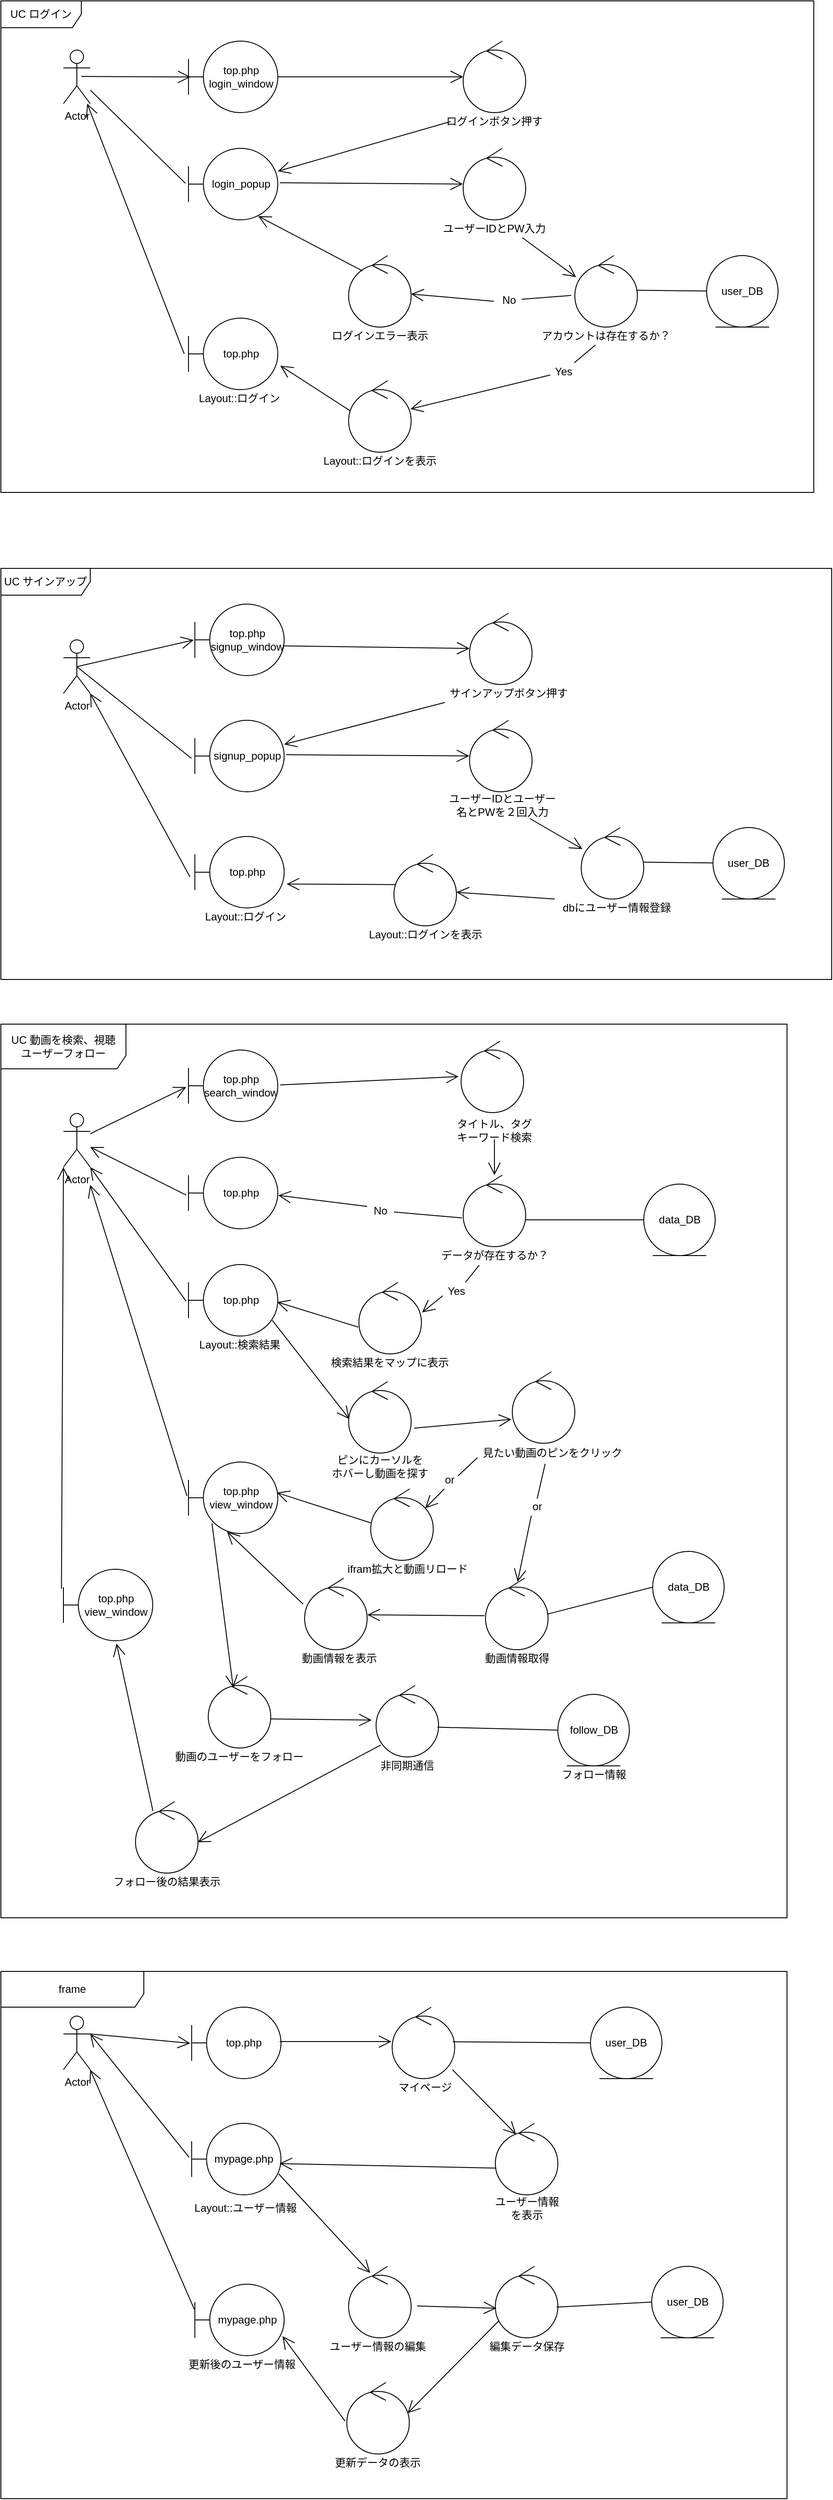 <mxfile>
    <diagram id="iVfyl4kTxuAP8Ed5WjJP" name="ページ1">
        <mxGraphModel dx="1221" dy="891" grid="1" gridSize="10" guides="1" tooltips="1" connect="1" arrows="1" fold="1" page="1" pageScale="1" pageWidth="827" pageHeight="1169" math="0" shadow="0">
            <root>
                <mxCell id="0"/>
                <mxCell id="1" parent="0"/>
                <mxCell id="116" value="UC 動画を検索、視聴&lt;br&gt;ユーザーフォロー" style="shape=umlFrame;whiteSpace=wrap;html=1;width=140;height=50;" vertex="1" parent="1">
                    <mxGeometry y="1180" width="880" height="1000" as="geometry"/>
                </mxCell>
                <mxCell id="79" value="UC サインアップ" style="shape=umlFrame;whiteSpace=wrap;html=1;width=100;height=30;" parent="1" vertex="1">
                    <mxGeometry y="670" width="930" height="460" as="geometry"/>
                </mxCell>
                <mxCell id="43" value="UC ログイン" style="shape=umlFrame;whiteSpace=wrap;html=1;width=90;height=30;" parent="1" vertex="1">
                    <mxGeometry y="35" width="910" height="550" as="geometry"/>
                </mxCell>
                <mxCell id="2" value="top.php&lt;br&gt;login_window" style="shape=umlBoundary;whiteSpace=wrap;html=1;" parent="1" vertex="1">
                    <mxGeometry x="210" y="80" width="100" height="80" as="geometry"/>
                </mxCell>
                <mxCell id="3" value="Actor" style="shape=umlActor;verticalLabelPosition=bottom;verticalAlign=top;html=1;" parent="1" vertex="1">
                    <mxGeometry x="70" y="90" width="30" height="60" as="geometry"/>
                </mxCell>
                <mxCell id="4" value="" style="endArrow=open;endFill=1;endSize=12;html=1;entryX=0.023;entryY=0.502;entryDx=0;entryDy=0;entryPerimeter=0;" parent="1" target="2" edge="1">
                    <mxGeometry width="160" relative="1" as="geometry">
                        <mxPoint x="90" y="119.5" as="sourcePoint"/>
                        <mxPoint x="200" y="120" as="targetPoint"/>
                    </mxGeometry>
                </mxCell>
                <mxCell id="10" value="" style="endArrow=open;endFill=1;endSize=12;html=1;" parent="1" source="2" target="16" edge="1">
                    <mxGeometry width="160" relative="1" as="geometry">
                        <mxPoint x="218.85" y="270" as="sourcePoint"/>
                        <mxPoint x="350" y="90" as="targetPoint"/>
                    </mxGeometry>
                </mxCell>
                <mxCell id="12" value="" style="ellipse;shape=umlControl;whiteSpace=wrap;html=1;" parent="1" vertex="1">
                    <mxGeometry x="642.5" y="320" width="70" height="80" as="geometry"/>
                </mxCell>
                <mxCell id="13" value="アカウントは存在するか？" style="text;html=1;strokeColor=none;fillColor=none;align=center;verticalAlign=middle;whiteSpace=wrap;rounded=0;" parent="1" vertex="1">
                    <mxGeometry x="603.25" y="400" width="148.5" height="20" as="geometry"/>
                </mxCell>
                <mxCell id="15" value="user_DB" style="ellipse;shape=umlEntity;whiteSpace=wrap;html=1;" parent="1" vertex="1">
                    <mxGeometry x="790" y="320" width="80" height="80" as="geometry"/>
                </mxCell>
                <mxCell id="16" value="" style="ellipse;shape=umlControl;whiteSpace=wrap;html=1;" parent="1" vertex="1">
                    <mxGeometry x="517.5" y="80" width="70" height="80" as="geometry"/>
                </mxCell>
                <mxCell id="21" value="" style="edgeStyle=none;html=1;" parent="1" source="17" target="16" edge="1">
                    <mxGeometry relative="1" as="geometry"/>
                </mxCell>
                <mxCell id="17" value="ログインボタン押す" style="text;html=1;strokeColor=none;fillColor=none;align=center;verticalAlign=middle;whiteSpace=wrap;rounded=0;" parent="1" vertex="1">
                    <mxGeometry x="490" y="160" width="125" height="20" as="geometry"/>
                </mxCell>
                <mxCell id="18" value="" style="endArrow=open;endFill=1;endSize=12;html=1;exitX=0.108;exitY=0.5;exitDx=0;exitDy=0;exitPerimeter=0;" parent="1" source="17" target="19" edge="1">
                    <mxGeometry width="160" relative="1" as="geometry">
                        <mxPoint x="282.5" y="230" as="sourcePoint"/>
                        <mxPoint x="310" y="220" as="targetPoint"/>
                    </mxGeometry>
                </mxCell>
                <mxCell id="19" value="login_popup" style="shape=umlBoundary;whiteSpace=wrap;html=1;" parent="1" vertex="1">
                    <mxGeometry x="210" y="200" width="100" height="80" as="geometry"/>
                </mxCell>
                <mxCell id="20" value="" style="endArrow=open;endFill=1;endSize=12;html=1;exitX=1.023;exitY=0.482;exitDx=0;exitDy=0;exitPerimeter=0;entryX=-0.005;entryY=0.499;entryDx=0;entryDy=0;entryPerimeter=0;" parent="1" source="19" target="22" edge="1">
                    <mxGeometry width="160" relative="1" as="geometry">
                        <mxPoint x="430" y="235" as="sourcePoint"/>
                        <mxPoint x="400" y="239" as="targetPoint"/>
                    </mxGeometry>
                </mxCell>
                <mxCell id="22" value="" style="ellipse;shape=umlControl;whiteSpace=wrap;html=1;" parent="1" vertex="1">
                    <mxGeometry x="517.5" y="200" width="70" height="80" as="geometry"/>
                </mxCell>
                <mxCell id="23" value="ユーザーIDとPW入力" style="text;html=1;strokeColor=none;fillColor=none;align=center;verticalAlign=middle;whiteSpace=wrap;rounded=0;" parent="1" vertex="1">
                    <mxGeometry x="490" y="280" width="125" height="20" as="geometry"/>
                </mxCell>
                <mxCell id="24" value="" style="endArrow=open;endFill=1;endSize=12;html=1;exitX=0.75;exitY=1;exitDx=0;exitDy=0;entryX=0.019;entryY=0.301;entryDx=0;entryDy=0;entryPerimeter=0;" parent="1" source="23" target="12" edge="1">
                    <mxGeometry width="160" relative="1" as="geometry">
                        <mxPoint x="541.15" y="320.0" as="sourcePoint"/>
                        <mxPoint x="642.5" y="321.36" as="targetPoint"/>
                    </mxGeometry>
                </mxCell>
                <mxCell id="26" value="" style="endArrow=none;html=1;exitX=0.99;exitY=0.485;exitDx=0;exitDy=0;exitPerimeter=0;" parent="1" source="12" target="15" edge="1">
                    <mxGeometry width="50" height="50" relative="1" as="geometry">
                        <mxPoint x="503.5" y="320" as="sourcePoint"/>
                        <mxPoint x="553.5" y="270" as="targetPoint"/>
                    </mxGeometry>
                </mxCell>
                <mxCell id="27" value="" style="endArrow=open;endFill=1;endSize=12;html=1;startArrow=none;" parent="1" source="33" target="36" edge="1">
                    <mxGeometry width="160" relative="1" as="geometry">
                        <mxPoint x="414" y="400" as="sourcePoint"/>
                        <mxPoint x="390" y="490" as="targetPoint"/>
                    </mxGeometry>
                </mxCell>
                <mxCell id="28" value="" style="ellipse;shape=umlControl;whiteSpace=wrap;html=1;" parent="1" vertex="1">
                    <mxGeometry x="389.25" y="320" width="70" height="80" as="geometry"/>
                </mxCell>
                <mxCell id="29" value="" style="endArrow=open;endFill=1;endSize=12;html=1;exitX=-0.057;exitY=0.557;exitDx=0;exitDy=0;exitPerimeter=0;startArrow=none;" parent="1" source="30" target="28" edge="1">
                    <mxGeometry width="160" relative="1" as="geometry">
                        <mxPoint x="674.5" y="430" as="sourcePoint"/>
                        <mxPoint x="493.5" y="365" as="targetPoint"/>
                    </mxGeometry>
                </mxCell>
                <mxCell id="31" value="ログインエラー表示" style="text;html=1;strokeColor=none;fillColor=none;align=center;verticalAlign=middle;whiteSpace=wrap;rounded=0;" parent="1" vertex="1">
                    <mxGeometry x="350" y="400" width="148.5" height="20" as="geometry"/>
                </mxCell>
                <mxCell id="32" value="" style="endArrow=open;endFill=1;endSize=12;html=1;entryX=0.781;entryY=0.949;entryDx=0;entryDy=0;entryPerimeter=0;exitX=0.223;exitY=0.215;exitDx=0;exitDy=0;exitPerimeter=0;" parent="1" source="28" target="19" edge="1">
                    <mxGeometry width="160" relative="1" as="geometry">
                        <mxPoint x="571" y="430" as="sourcePoint"/>
                        <mxPoint x="480" y="500" as="targetPoint"/>
                    </mxGeometry>
                </mxCell>
                <mxCell id="33" value="Yes" style="text;html=1;strokeColor=none;fillColor=none;align=center;verticalAlign=middle;whiteSpace=wrap;rounded=0;" parent="1" vertex="1">
                    <mxGeometry x="615" y="440" width="30" height="20" as="geometry"/>
                </mxCell>
                <mxCell id="34" value="" style="endArrow=none;endFill=1;endSize=12;html=1;" parent="1" source="13" target="33" edge="1">
                    <mxGeometry width="160" relative="1" as="geometry">
                        <mxPoint x="664.5" y="420" as="sourcePoint"/>
                        <mxPoint x="573.5" y="490" as="targetPoint"/>
                    </mxGeometry>
                </mxCell>
                <mxCell id="30" value="No" style="text;html=1;strokeColor=none;fillColor=none;align=center;verticalAlign=middle;whiteSpace=wrap;rounded=0;" parent="1" vertex="1">
                    <mxGeometry x="553.5" y="360" width="29.5" height="20" as="geometry"/>
                </mxCell>
                <mxCell id="35" value="" style="endArrow=none;endFill=1;endSize=12;html=1;exitX=-0.057;exitY=0.557;exitDx=0;exitDy=0;exitPerimeter=0;" parent="1" source="12" target="30" edge="1">
                    <mxGeometry width="160" relative="1" as="geometry">
                        <mxPoint x="638.51" y="364.56" as="sourcePoint"/>
                        <mxPoint x="493.5" y="365" as="targetPoint"/>
                    </mxGeometry>
                </mxCell>
                <mxCell id="36" value="" style="ellipse;shape=umlControl;whiteSpace=wrap;html=1;" parent="1" vertex="1">
                    <mxGeometry x="389.25" y="460" width="70" height="80" as="geometry"/>
                </mxCell>
                <mxCell id="37" value="Layout::ログインを表示" style="text;html=1;strokeColor=none;fillColor=none;align=center;verticalAlign=middle;whiteSpace=wrap;rounded=0;" parent="1" vertex="1">
                    <mxGeometry x="350" y="540" width="148.5" height="20" as="geometry"/>
                </mxCell>
                <mxCell id="38" value="top.php" style="shape=umlBoundary;whiteSpace=wrap;html=1;" parent="1" vertex="1">
                    <mxGeometry x="210" y="390" width="100" height="80" as="geometry"/>
                </mxCell>
                <mxCell id="39" value="Layout::ログイン" style="text;html=1;strokeColor=none;fillColor=none;align=center;verticalAlign=middle;whiteSpace=wrap;rounded=0;" parent="1" vertex="1">
                    <mxGeometry x="210" y="470" width="114.25" height="20" as="geometry"/>
                </mxCell>
                <mxCell id="40" value="" style="endArrow=open;endFill=1;endSize=12;html=1;entryX=1.028;entryY=0.665;entryDx=0;entryDy=0;entryPerimeter=0;exitX=0.031;exitY=0.424;exitDx=0;exitDy=0;exitPerimeter=0;" parent="1" source="36" target="38" edge="1">
                    <mxGeometry width="160" relative="1" as="geometry">
                        <mxPoint x="406.76" y="460.0" as="sourcePoint"/>
                        <mxPoint x="290.0" y="398.72" as="targetPoint"/>
                    </mxGeometry>
                </mxCell>
                <mxCell id="41" value="" style="endArrow=none;html=1;exitX=-0.034;exitY=0.49;exitDx=0;exitDy=0;exitPerimeter=0;" parent="1" source="19" target="3" edge="1">
                    <mxGeometry width="50" height="50" relative="1" as="geometry">
                        <mxPoint x="260" y="380" as="sourcePoint"/>
                        <mxPoint x="120" y="170" as="targetPoint"/>
                    </mxGeometry>
                </mxCell>
                <mxCell id="42" value="" style="endArrow=open;endFill=1;endSize=12;html=1;exitX=-0.048;exitY=0.499;exitDx=0;exitDy=0;exitPerimeter=0;" parent="1" source="38" target="3" edge="1">
                    <mxGeometry width="160" relative="1" as="geometry">
                        <mxPoint x="210" y="360" as="sourcePoint"/>
                        <mxPoint x="370" y="360" as="targetPoint"/>
                    </mxGeometry>
                </mxCell>
                <mxCell id="44" value="Actor" style="shape=umlActor;verticalLabelPosition=bottom;verticalAlign=top;html=1;" parent="1" vertex="1">
                    <mxGeometry x="70" y="750" width="30" height="60" as="geometry"/>
                </mxCell>
                <mxCell id="45" value="top.php&lt;br&gt;signup_window" style="shape=umlBoundary;whiteSpace=wrap;html=1;" parent="1" vertex="1">
                    <mxGeometry x="217.13" y="710" width="100" height="80" as="geometry"/>
                </mxCell>
                <mxCell id="46" value="" style="endArrow=open;endFill=1;endSize=12;html=1;entryX=-0.013;entryY=0.501;entryDx=0;entryDy=0;entryPerimeter=0;exitX=0.5;exitY=0.5;exitDx=0;exitDy=0;exitPerimeter=0;" parent="1" source="44" target="45" edge="1">
                    <mxGeometry width="160" relative="1" as="geometry">
                        <mxPoint x="160" y="750" as="sourcePoint"/>
                        <mxPoint x="242.3" y="620.66" as="targetPoint"/>
                    </mxGeometry>
                </mxCell>
                <mxCell id="48" value="" style="endArrow=open;endFill=1;endSize=12;html=1;exitX=0.992;exitY=0.584;exitDx=0;exitDy=0;exitPerimeter=0;" parent="1" source="45" target="52" edge="1">
                    <mxGeometry width="160" relative="1" as="geometry">
                        <mxPoint x="340" y="750" as="sourcePoint"/>
                        <mxPoint x="357.13" y="730" as="targetPoint"/>
                    </mxGeometry>
                </mxCell>
                <mxCell id="49" value="" style="ellipse;shape=umlControl;whiteSpace=wrap;html=1;" parent="1" vertex="1">
                    <mxGeometry x="649.63" y="960" width="70" height="80" as="geometry"/>
                </mxCell>
                <mxCell id="50" value="dbにユーザー情報登録" style="text;html=1;strokeColor=none;fillColor=none;align=center;verticalAlign=middle;whiteSpace=wrap;rounded=0;" parent="1" vertex="1">
                    <mxGeometry x="620" y="1040" width="138.88" height="20" as="geometry"/>
                </mxCell>
                <mxCell id="51" value="user_DB" style="ellipse;shape=umlEntity;whiteSpace=wrap;html=1;" parent="1" vertex="1">
                    <mxGeometry x="797.13" y="960" width="80" height="80" as="geometry"/>
                </mxCell>
                <mxCell id="52" value="" style="ellipse;shape=umlControl;whiteSpace=wrap;html=1;" parent="1" vertex="1">
                    <mxGeometry x="524.63" y="720" width="70" height="80" as="geometry"/>
                </mxCell>
                <mxCell id="53" value="" style="edgeStyle=none;html=1;" parent="1" source="54" target="52" edge="1">
                    <mxGeometry relative="1" as="geometry"/>
                </mxCell>
                <mxCell id="54" value="サインアップボタン押す" style="text;html=1;strokeColor=none;fillColor=none;align=center;verticalAlign=middle;whiteSpace=wrap;rounded=0;" parent="1" vertex="1">
                    <mxGeometry x="497.13" y="800" width="142.87" height="20" as="geometry"/>
                </mxCell>
                <mxCell id="55" value="" style="endArrow=open;endFill=1;endSize=12;html=1;exitX=0;exitY=1;exitDx=0;exitDy=0;" parent="1" source="54" target="56" edge="1">
                    <mxGeometry width="160" relative="1" as="geometry">
                        <mxPoint x="289.63" y="870" as="sourcePoint"/>
                        <mxPoint x="317.13" y="860" as="targetPoint"/>
                    </mxGeometry>
                </mxCell>
                <mxCell id="56" value="signup_popup" style="shape=umlBoundary;whiteSpace=wrap;html=1;" parent="1" vertex="1">
                    <mxGeometry x="217.13" y="840" width="100" height="80" as="geometry"/>
                </mxCell>
                <mxCell id="57" value="" style="endArrow=open;endFill=1;endSize=12;html=1;exitX=1.023;exitY=0.482;exitDx=0;exitDy=0;exitPerimeter=0;entryX=-0.005;entryY=0.499;entryDx=0;entryDy=0;entryPerimeter=0;" parent="1" source="56" target="58" edge="1">
                    <mxGeometry width="160" relative="1" as="geometry">
                        <mxPoint x="437.13" y="875" as="sourcePoint"/>
                        <mxPoint x="407.13" y="879" as="targetPoint"/>
                    </mxGeometry>
                </mxCell>
                <mxCell id="58" value="" style="ellipse;shape=umlControl;whiteSpace=wrap;html=1;" parent="1" vertex="1">
                    <mxGeometry x="524.63" y="840" width="70" height="80" as="geometry"/>
                </mxCell>
                <mxCell id="59" value="ユーザーIDとユーザー名とPWを２回入力" style="text;html=1;strokeColor=none;fillColor=none;align=center;verticalAlign=middle;whiteSpace=wrap;rounded=0;" parent="1" vertex="1">
                    <mxGeometry x="498.5" y="920" width="125" height="30" as="geometry"/>
                </mxCell>
                <mxCell id="60" value="" style="endArrow=open;endFill=1;endSize=12;html=1;entryX=0.019;entryY=0.301;entryDx=0;entryDy=0;entryPerimeter=0;exitX=0.75;exitY=1;exitDx=0;exitDy=0;" parent="1" source="59" target="49" edge="1">
                    <mxGeometry width="160" relative="1" as="geometry">
                        <mxPoint x="600" y="970" as="sourcePoint"/>
                        <mxPoint x="649.63" y="961.36" as="targetPoint"/>
                    </mxGeometry>
                </mxCell>
                <mxCell id="61" value="" style="endArrow=none;html=1;exitX=0.99;exitY=0.485;exitDx=0;exitDy=0;exitPerimeter=0;" parent="1" source="49" target="51" edge="1">
                    <mxGeometry width="50" height="50" relative="1" as="geometry">
                        <mxPoint x="510.63" y="960" as="sourcePoint"/>
                        <mxPoint x="560.63" y="910" as="targetPoint"/>
                    </mxGeometry>
                </mxCell>
                <mxCell id="62" value="" style="endArrow=open;endFill=1;endSize=12;html=1;startArrow=none;exitX=0;exitY=0;exitDx=0;exitDy=0;" parent="1" source="50" target="71" edge="1">
                    <mxGeometry width="160" relative="1" as="geometry">
                        <mxPoint x="622.13" y="1093.652" as="sourcePoint"/>
                        <mxPoint x="397.13" y="1130" as="targetPoint"/>
                    </mxGeometry>
                </mxCell>
                <mxCell id="71" value="" style="ellipse;shape=umlControl;whiteSpace=wrap;html=1;" parent="1" vertex="1">
                    <mxGeometry x="440.0" y="990" width="70" height="80" as="geometry"/>
                </mxCell>
                <mxCell id="72" value="Layout::ログインを表示" style="text;html=1;strokeColor=none;fillColor=none;align=center;verticalAlign=middle;whiteSpace=wrap;rounded=0;" parent="1" vertex="1">
                    <mxGeometry x="400.75" y="1070" width="148.5" height="20" as="geometry"/>
                </mxCell>
                <mxCell id="73" value="top.php" style="shape=umlBoundary;whiteSpace=wrap;html=1;" parent="1" vertex="1">
                    <mxGeometry x="217.13" y="970" width="100" height="80" as="geometry"/>
                </mxCell>
                <mxCell id="74" value="Layout::ログイン" style="text;html=1;strokeColor=none;fillColor=none;align=center;verticalAlign=middle;whiteSpace=wrap;rounded=0;" parent="1" vertex="1">
                    <mxGeometry x="217.13" y="1050" width="114.25" height="20" as="geometry"/>
                </mxCell>
                <mxCell id="75" value="" style="endArrow=open;endFill=1;endSize=12;html=1;entryX=1.028;entryY=0.665;entryDx=0;entryDy=0;entryPerimeter=0;exitX=0.031;exitY=0.424;exitDx=0;exitDy=0;exitPerimeter=0;" parent="1" source="71" target="73" edge="1">
                    <mxGeometry width="160" relative="1" as="geometry">
                        <mxPoint x="413.89" y="1100" as="sourcePoint"/>
                        <mxPoint x="297.13" y="1038.72" as="targetPoint"/>
                    </mxGeometry>
                </mxCell>
                <mxCell id="80" value="Actor" style="shape=umlActor;verticalLabelPosition=bottom;verticalAlign=top;html=1;" parent="1" vertex="1">
                    <mxGeometry x="70" y="1280" width="30" height="60" as="geometry"/>
                </mxCell>
                <mxCell id="83" value="" style="endArrow=none;html=1;exitX=-0.038;exitY=0.533;exitDx=0;exitDy=0;exitPerimeter=0;entryX=0.5;entryY=0.5;entryDx=0;entryDy=0;entryPerimeter=0;" parent="1" source="56" target="44" edge="1">
                    <mxGeometry width="50" height="50" relative="1" as="geometry">
                        <mxPoint x="176.6" y="840.0" as="sourcePoint"/>
                        <mxPoint x="70" y="735.504" as="targetPoint"/>
                    </mxGeometry>
                </mxCell>
                <mxCell id="84" value="" style="endArrow=open;endFill=1;endSize=12;html=1;exitX=-0.055;exitY=0.565;exitDx=0;exitDy=0;exitPerimeter=0;entryX=1;entryY=1;entryDx=0;entryDy=0;entryPerimeter=0;" parent="1" source="73" target="44" edge="1">
                    <mxGeometry width="160" relative="1" as="geometry">
                        <mxPoint x="198.56" y="1109.92" as="sourcePoint"/>
                        <mxPoint x="89.995" y="830" as="targetPoint"/>
                    </mxGeometry>
                </mxCell>
                <mxCell id="85" value="top.php&lt;br&gt;search_window" style="shape=umlBoundary;whiteSpace=wrap;html=1;" parent="1" vertex="1">
                    <mxGeometry x="210" y="1209" width="100" height="80" as="geometry"/>
                </mxCell>
                <mxCell id="86" value="" style="endArrow=open;endFill=1;endSize=12;html=1;exitX=1.028;exitY=0.488;exitDx=0;exitDy=0;exitPerimeter=0;entryX=-0.04;entryY=0.496;entryDx=0;entryDy=0;entryPerimeter=0;" edge="1" parent="1" source="85" target="87">
                    <mxGeometry width="160" relative="1" as="geometry">
                        <mxPoint x="331.38" y="1239" as="sourcePoint"/>
                        <mxPoint x="510" y="1248" as="targetPoint"/>
                    </mxGeometry>
                </mxCell>
                <mxCell id="90" value="" style="group" vertex="1" connectable="0" parent="1">
                    <mxGeometry x="508.03" y="1199" width="88.94" height="110" as="geometry"/>
                </mxCell>
                <mxCell id="87" value="" style="ellipse;shape=umlControl;whiteSpace=wrap;html=1;" vertex="1" parent="90">
                    <mxGeometry x="7.13" width="70" height="80" as="geometry"/>
                </mxCell>
                <mxCell id="88" value="タイトル、タグ&lt;br&gt;キーワード検索" style="text;html=1;strokeColor=none;fillColor=none;align=center;verticalAlign=middle;whiteSpace=wrap;rounded=0;" vertex="1" parent="90">
                    <mxGeometry y="90" width="88.94" height="20" as="geometry"/>
                </mxCell>
                <mxCell id="91" value="data_DB" style="ellipse;shape=umlEntity;whiteSpace=wrap;html=1;" vertex="1" parent="1">
                    <mxGeometry x="719.63" y="1359" width="80" height="80" as="geometry"/>
                </mxCell>
                <mxCell id="92" value="" style="endArrow=none;html=1;entryX=0;entryY=0.5;entryDx=0;entryDy=0;exitX=0.893;exitY=0.625;exitDx=0;exitDy=0;exitPerimeter=0;" edge="1" parent="1" source="94" target="91">
                    <mxGeometry width="50" height="50" relative="1" as="geometry">
                        <mxPoint x="650" y="1279" as="sourcePoint"/>
                        <mxPoint x="681.451" y="1249.361" as="targetPoint"/>
                    </mxGeometry>
                </mxCell>
                <mxCell id="94" value="" style="ellipse;shape=umlControl;whiteSpace=wrap;html=1;" vertex="1" parent="1">
                    <mxGeometry x="517.5" y="1349" width="70" height="80" as="geometry"/>
                </mxCell>
                <mxCell id="96" value="" style="edgeStyle=none;html=1;" edge="1" parent="1" source="95" target="94">
                    <mxGeometry relative="1" as="geometry"/>
                </mxCell>
                <mxCell id="106" value="" style="edgeStyle=none;html=1;" edge="1" parent="1" source="95" target="94">
                    <mxGeometry relative="1" as="geometry"/>
                </mxCell>
                <mxCell id="95" value="データが存在するか？" style="text;html=1;strokeColor=none;fillColor=none;align=center;verticalAlign=middle;whiteSpace=wrap;rounded=0;" vertex="1" parent="1">
                    <mxGeometry x="487.5" y="1429" width="130" height="20" as="geometry"/>
                </mxCell>
                <mxCell id="97" value="" style="endArrow=open;endFill=1;endSize=12;html=1;exitX=0.5;exitY=1;exitDx=0;exitDy=0;" edge="1" parent="1" source="88" target="94">
                    <mxGeometry width="160" relative="1" as="geometry">
                        <mxPoint x="322.8" y="1258.04" as="sourcePoint"/>
                        <mxPoint x="522.36" y="1248.68" as="targetPoint"/>
                    </mxGeometry>
                </mxCell>
                <mxCell id="98" value="" style="endArrow=open;endFill=1;endSize=12;html=1;exitX=0;exitY=0.25;exitDx=0;exitDy=0;startArrow=none;entryX=1.005;entryY=0.533;entryDx=0;entryDy=0;entryPerimeter=0;" edge="1" parent="1" source="99" target="101">
                    <mxGeometry width="160" relative="1" as="geometry">
                        <mxPoint x="322.8" y="1258.04" as="sourcePoint"/>
                        <mxPoint x="320" y="1369" as="targetPoint"/>
                    </mxGeometry>
                </mxCell>
                <mxCell id="99" value="No" style="text;html=1;strokeColor=none;fillColor=none;align=center;verticalAlign=middle;whiteSpace=wrap;rounded=0;" vertex="1" parent="1">
                    <mxGeometry x="410" y="1379" width="30" height="20" as="geometry"/>
                </mxCell>
                <mxCell id="100" value="" style="endArrow=none;endFill=1;endSize=12;html=1;exitX=-0.019;exitY=0.598;exitDx=0;exitDy=0;exitPerimeter=0;" edge="1" parent="1" source="94" target="99">
                    <mxGeometry width="160" relative="1" as="geometry">
                        <mxPoint x="516.17" y="1396.84" as="sourcePoint"/>
                        <mxPoint x="320" y="1369" as="targetPoint"/>
                    </mxGeometry>
                </mxCell>
                <mxCell id="101" value="top.php" style="shape=umlBoundary;whiteSpace=wrap;html=1;" vertex="1" parent="1">
                    <mxGeometry x="210" y="1329" width="100" height="80" as="geometry"/>
                </mxCell>
                <mxCell id="102" value="" style="endArrow=open;endFill=1;endSize=12;html=1;entryX=-0.025;entryY=0.517;entryDx=0;entryDy=0;entryPerimeter=0;" edge="1" parent="1" source="80" target="85">
                    <mxGeometry width="160" relative="1" as="geometry">
                        <mxPoint x="110.44" y="1319.68" as="sourcePoint"/>
                        <mxPoint x="310.0" y="1310.32" as="targetPoint"/>
                    </mxGeometry>
                </mxCell>
                <mxCell id="103" value="" style="endArrow=open;endFill=1;endSize=12;html=1;exitX=-0.025;exitY=0.529;exitDx=0;exitDy=0;exitPerimeter=0;" edge="1" parent="1" source="101" target="80">
                    <mxGeometry width="160" relative="1" as="geometry">
                        <mxPoint x="110" y="1320.167" as="sourcePoint"/>
                        <mxPoint x="217.5" y="1321.36" as="targetPoint"/>
                    </mxGeometry>
                </mxCell>
                <mxCell id="104" value="top.php" style="shape=umlBoundary;whiteSpace=wrap;html=1;" vertex="1" parent="1">
                    <mxGeometry x="210" y="1449" width="100" height="80" as="geometry"/>
                </mxCell>
                <mxCell id="107" value="" style="ellipse;shape=umlControl;whiteSpace=wrap;html=1;" vertex="1" parent="1">
                    <mxGeometry x="400.75" y="1469" width="70" height="80" as="geometry"/>
                </mxCell>
                <mxCell id="108" value="" style="endArrow=open;endFill=1;endSize=12;html=1;exitX=0;exitY=0.75;exitDx=0;exitDy=0;entryX=1.011;entryY=0.421;entryDx=0;entryDy=0;entryPerimeter=0;startArrow=none;" edge="1" parent="1" source="112" target="107">
                    <mxGeometry width="160" relative="1" as="geometry">
                        <mxPoint x="530.22" y="1568.36" as="sourcePoint"/>
                        <mxPoint x="729.78" y="1559" as="targetPoint"/>
                    </mxGeometry>
                </mxCell>
                <mxCell id="109" value="検索結果をマップに表示" style="text;html=1;strokeColor=none;fillColor=none;align=center;verticalAlign=middle;whiteSpace=wrap;rounded=0;" vertex="1" parent="1">
                    <mxGeometry x="366.13" y="1549" width="139.25" height="20" as="geometry"/>
                </mxCell>
                <mxCell id="110" value="" style="endArrow=open;endFill=1;endSize=12;html=1;exitX=-0.011;exitY=0.625;exitDx=0;exitDy=0;exitPerimeter=0;entryX=0.992;entryY=0.525;entryDx=0;entryDy=0;entryPerimeter=0;" edge="1" parent="1" source="107" target="104">
                    <mxGeometry width="160" relative="1" as="geometry">
                        <mxPoint x="373.95" y="1499.0" as="sourcePoint"/>
                        <mxPoint x="310" y="1552.02" as="targetPoint"/>
                    </mxGeometry>
                </mxCell>
                <mxCell id="111" value="Layout::検索結果" style="text;html=1;strokeColor=none;fillColor=none;align=center;verticalAlign=middle;whiteSpace=wrap;rounded=0;" vertex="1" parent="1">
                    <mxGeometry x="220.69" y="1529" width="92.87" height="20" as="geometry"/>
                </mxCell>
                <mxCell id="112" value="Yes" style="text;html=1;strokeColor=none;fillColor=none;align=center;verticalAlign=middle;whiteSpace=wrap;rounded=0;" vertex="1" parent="1">
                    <mxGeometry x="494.63" y="1469" width="30" height="20" as="geometry"/>
                </mxCell>
                <mxCell id="114" value="" style="endArrow=none;endFill=1;endSize=12;html=1;exitX=0.369;exitY=1.033;exitDx=0;exitDy=0;exitPerimeter=0;" edge="1" parent="1" source="95">
                    <mxGeometry width="160" relative="1" as="geometry">
                        <mxPoint x="535.47" y="1449.66" as="sourcePoint"/>
                        <mxPoint x="520" y="1469" as="targetPoint"/>
                    </mxGeometry>
                </mxCell>
                <mxCell id="115" value="" style="endArrow=open;endFill=1;endSize=12;html=1;exitX=-0.027;exitY=0.513;exitDx=0;exitDy=0;exitPerimeter=0;entryX=1;entryY=1;entryDx=0;entryDy=0;entryPerimeter=0;" edge="1" parent="1" source="104" target="80">
                    <mxGeometry width="160" relative="1" as="geometry">
                        <mxPoint x="190.78" y="1510" as="sourcePoint"/>
                        <mxPoint x="100.0" y="1482" as="targetPoint"/>
                    </mxGeometry>
                </mxCell>
                <mxCell id="117" value="" style="ellipse;shape=umlControl;whiteSpace=wrap;html=1;" vertex="1" parent="1">
                    <mxGeometry x="389.26" y="1580" width="70" height="80" as="geometry"/>
                </mxCell>
                <mxCell id="118" value="" style="endArrow=open;endFill=1;endSize=12;html=1;exitX=0.937;exitY=0.779;exitDx=0;exitDy=0;exitPerimeter=0;entryX=0.013;entryY=0.525;entryDx=0;entryDy=0;entryPerimeter=0;" edge="1" parent="1" source="104" target="117">
                    <mxGeometry width="160" relative="1" as="geometry">
                        <mxPoint x="370.78" y="1654" as="sourcePoint"/>
                        <mxPoint x="280.0" y="1626" as="targetPoint"/>
                    </mxGeometry>
                </mxCell>
                <mxCell id="119" value="ピンにカーソルを&lt;br&gt;ホバーし動画を探す" style="text;html=1;strokeColor=none;fillColor=none;align=center;verticalAlign=middle;whiteSpace=wrap;rounded=0;" vertex="1" parent="1">
                    <mxGeometry x="363.65" y="1660" width="121.19" height="30" as="geometry"/>
                </mxCell>
                <mxCell id="120" value="" style="ellipse;shape=umlControl;whiteSpace=wrap;html=1;" vertex="1" parent="1">
                    <mxGeometry x="572.5" y="1569" width="70" height="80" as="geometry"/>
                </mxCell>
                <mxCell id="121" value="" style="endArrow=open;endFill=1;endSize=12;html=1;exitX=1.049;exitY=0.652;exitDx=0;exitDy=0;exitPerimeter=0;entryX=-0.014;entryY=0.665;entryDx=0;entryDy=0;entryPerimeter=0;" edge="1" parent="1" source="117" target="120">
                    <mxGeometry width="160" relative="1" as="geometry">
                        <mxPoint x="418.91" y="1529.0" as="sourcePoint"/>
                        <mxPoint x="505.38" y="1639.68" as="targetPoint"/>
                    </mxGeometry>
                </mxCell>
                <mxCell id="122" value="見たい動画のピンをクリック" style="text;html=1;strokeColor=none;fillColor=none;align=center;verticalAlign=middle;whiteSpace=wrap;rounded=0;" vertex="1" parent="1">
                    <mxGeometry x="533.57" y="1650" width="166.75" height="20" as="geometry"/>
                </mxCell>
                <mxCell id="123" value="" style="endArrow=open;endFill=1;endSize=12;html=1;exitX=0.25;exitY=1;exitDx=0;exitDy=0;entryX=0.513;entryY=0.05;entryDx=0;entryDy=0;entryPerimeter=0;startArrow=none;" edge="1" parent="1" source="128" target="124">
                    <mxGeometry width="160" relative="1" as="geometry">
                        <mxPoint x="494.63" y="1710.0" as="sourcePoint"/>
                        <mxPoint x="570" y="1730" as="targetPoint"/>
                    </mxGeometry>
                </mxCell>
                <mxCell id="124" value="" style="ellipse;shape=umlControl;whiteSpace=wrap;html=1;" vertex="1" parent="1">
                    <mxGeometry x="542.5" y="1800" width="70" height="80" as="geometry"/>
                </mxCell>
                <mxCell id="125" value="動画情報取得" style="text;html=1;strokeColor=none;fillColor=none;align=center;verticalAlign=middle;whiteSpace=wrap;rounded=0;" vertex="1" parent="1">
                    <mxGeometry x="512.5" y="1880" width="130" height="20" as="geometry"/>
                </mxCell>
                <mxCell id="126" value="data_DB" style="ellipse;shape=umlEntity;whiteSpace=wrap;html=1;" vertex="1" parent="1">
                    <mxGeometry x="729.63" y="1770" width="80" height="80" as="geometry"/>
                </mxCell>
                <mxCell id="127" value="" style="endArrow=none;html=1;entryX=0;entryY=0.5;entryDx=0;entryDy=0;exitX=0.985;exitY=0.504;exitDx=0;exitDy=0;exitPerimeter=0;" edge="1" parent="1" source="124" target="126">
                    <mxGeometry width="50" height="50" relative="1" as="geometry">
                        <mxPoint x="640" y="1820" as="sourcePoint"/>
                        <mxPoint x="753.19" y="1800" as="targetPoint"/>
                    </mxGeometry>
                </mxCell>
                <mxCell id="128" value="or" style="text;html=1;strokeColor=none;fillColor=none;align=center;verticalAlign=middle;whiteSpace=wrap;rounded=0;" vertex="1" parent="1">
                    <mxGeometry x="587.5" y="1710" width="25" height="20" as="geometry"/>
                </mxCell>
                <mxCell id="129" value="" style="endArrow=none;endFill=1;endSize=12;html=1;entryX=0.513;entryY=0.05;entryDx=0;entryDy=0;entryPerimeter=0;exitX=0.454;exitY=1.1;exitDx=0;exitDy=0;exitPerimeter=0;" edge="1" parent="1" source="122" target="128">
                    <mxGeometry width="160" relative="1" as="geometry">
                        <mxPoint x="607" y="1690" as="sourcePoint"/>
                        <mxPoint x="569.48" y="1734" as="targetPoint"/>
                    </mxGeometry>
                </mxCell>
                <mxCell id="130" value="" style="ellipse;shape=umlControl;whiteSpace=wrap;html=1;" vertex="1" parent="1">
                    <mxGeometry x="340.0" y="1800" width="70" height="80" as="geometry"/>
                </mxCell>
                <mxCell id="131" value="動画情報を表示" style="text;html=1;strokeColor=none;fillColor=none;align=center;verticalAlign=middle;whiteSpace=wrap;rounded=0;" vertex="1" parent="1">
                    <mxGeometry x="313.56" y="1880" width="130" height="20" as="geometry"/>
                </mxCell>
                <mxCell id="132" value="top.php&lt;br&gt;view_window" style="shape=umlBoundary;whiteSpace=wrap;html=1;" vertex="1" parent="1">
                    <mxGeometry x="210" y="1670" width="100" height="80" as="geometry"/>
                </mxCell>
                <mxCell id="134" value="" style="endArrow=open;endFill=1;endSize=12;html=1;entryX=1.004;entryY=0.513;entryDx=0;entryDy=0;entryPerimeter=0;exitX=-0.015;exitY=0.525;exitDx=0;exitDy=0;exitPerimeter=0;" edge="1" parent="1" source="124" target="130">
                    <mxGeometry width="160" relative="1" as="geometry">
                        <mxPoint x="541" y="1810" as="sourcePoint"/>
                        <mxPoint x="469.52" y="1795.04" as="targetPoint"/>
                    </mxGeometry>
                </mxCell>
                <mxCell id="137" value="ifram拡大と動画リロード" style="text;html=1;strokeColor=none;fillColor=none;align=center;verticalAlign=middle;whiteSpace=wrap;rounded=0;" vertex="1" parent="1">
                    <mxGeometry x="371.62" y="1780" width="166.75" height="20" as="geometry"/>
                </mxCell>
                <mxCell id="139" value="" style="endArrow=open;endFill=1;endSize=12;html=1;entryX=0.432;entryY=0.975;entryDx=0;entryDy=0;entryPerimeter=0;exitX=-0.024;exitY=0.363;exitDx=0;exitDy=0;exitPerimeter=0;" edge="1" parent="1" source="130" target="132">
                    <mxGeometry width="160" relative="1" as="geometry">
                        <mxPoint x="310" y="1815.48" as="sourcePoint"/>
                        <mxPoint x="187.76" y="1824.52" as="targetPoint"/>
                    </mxGeometry>
                </mxCell>
                <mxCell id="140" value="" style="endArrow=open;endFill=1;endSize=12;html=1;exitX=-0.017;exitY=0.475;exitDx=0;exitDy=0;exitPerimeter=0;" edge="1" parent="1" source="132">
                    <mxGeometry width="160" relative="1" as="geometry">
                        <mxPoint x="198.32" y="1704.52" as="sourcePoint"/>
                        <mxPoint x="100" y="1360" as="targetPoint"/>
                    </mxGeometry>
                </mxCell>
                <mxCell id="143" value="" style="ellipse;shape=umlControl;whiteSpace=wrap;html=1;" vertex="1" parent="1">
                    <mxGeometry x="414" y="1700" width="70" height="80" as="geometry"/>
                </mxCell>
                <mxCell id="145" value="" style="endArrow=open;endFill=1;endSize=12;html=1;exitX=0.25;exitY=1;exitDx=0;exitDy=0;entryX=0.872;entryY=0.271;entryDx=0;entryDy=0;entryPerimeter=0;startArrow=none;" edge="1" parent="1" source="147" target="143">
                    <mxGeometry width="160" relative="1" as="geometry">
                        <mxPoint x="472.69" y="1642.16" as="sourcePoint"/>
                        <mxPoint x="581.52" y="1632.2" as="targetPoint"/>
                    </mxGeometry>
                </mxCell>
                <mxCell id="146" value="" style="endArrow=open;endFill=1;endSize=12;html=1;exitX=-0.003;exitY=0.475;exitDx=0;exitDy=0;entryX=0.988;entryY=0.428;entryDx=0;entryDy=0;entryPerimeter=0;exitPerimeter=0;" edge="1" parent="1" source="143" target="132">
                    <mxGeometry width="160" relative="1" as="geometry">
                        <mxPoint x="360.15" y="1725" as="sourcePoint"/>
                        <mxPoint x="301.62" y="1781.68" as="targetPoint"/>
                    </mxGeometry>
                </mxCell>
                <mxCell id="147" value="or" style="text;html=1;strokeColor=none;fillColor=none;align=center;verticalAlign=middle;whiteSpace=wrap;rounded=0;" vertex="1" parent="1">
                    <mxGeometry x="490.16" y="1680" width="25" height="20" as="geometry"/>
                </mxCell>
                <mxCell id="148" value="" style="endArrow=none;endFill=1;endSize=12;html=1;exitX=0;exitY=0.75;exitDx=0;exitDy=0;entryX=0.872;entryY=0.271;entryDx=0;entryDy=0;entryPerimeter=0;" edge="1" parent="1" source="122" target="147">
                    <mxGeometry width="160" relative="1" as="geometry">
                        <mxPoint x="533.57" y="1665" as="sourcePoint"/>
                        <mxPoint x="475.04" y="1721.68" as="targetPoint"/>
                    </mxGeometry>
                </mxCell>
                <mxCell id="203" value="" style="ellipse;shape=umlControl;whiteSpace=wrap;html=1;" vertex="1" parent="1">
                    <mxGeometry x="232.13" y="1910" width="70" height="80" as="geometry"/>
                </mxCell>
                <mxCell id="204" value="" style="endArrow=open;endFill=1;endSize=12;html=1;entryX=0.399;entryY=0.154;entryDx=0;entryDy=0;entryPerimeter=0;exitX=0.263;exitY=0.857;exitDx=0;exitDy=0;exitPerimeter=0;" edge="1" parent="1" source="132" target="203">
                    <mxGeometry width="160" relative="1" as="geometry">
                        <mxPoint x="295.12" y="1881.04" as="sourcePoint"/>
                        <mxPoint x="210.0" y="1800" as="targetPoint"/>
                    </mxGeometry>
                </mxCell>
                <mxCell id="205" value="動画のユーザーをフォロー" style="text;html=1;strokeColor=none;fillColor=none;align=center;verticalAlign=middle;whiteSpace=wrap;rounded=0;" vertex="1" parent="1">
                    <mxGeometry x="193.2" y="1990" width="147.87" height="20" as="geometry"/>
                </mxCell>
                <mxCell id="206" value="" style="ellipse;shape=umlControl;whiteSpace=wrap;html=1;" vertex="1" parent="1">
                    <mxGeometry x="420.0" y="1920" width="70" height="80" as="geometry"/>
                </mxCell>
                <mxCell id="207" value="" style="endArrow=open;endFill=1;endSize=12;html=1;entryX=-0.071;entryY=0.485;entryDx=0;entryDy=0;entryPerimeter=0;exitX=1.006;exitY=0.594;exitDx=0;exitDy=0;exitPerimeter=0;" edge="1" parent="1" source="203" target="206">
                    <mxGeometry width="160" relative="1" as="geometry">
                        <mxPoint x="246.3" y="1748.56" as="sourcePoint"/>
                        <mxPoint x="270.06" y="1932.32" as="targetPoint"/>
                    </mxGeometry>
                </mxCell>
                <mxCell id="208" value="非同期通信" style="text;html=1;strokeColor=none;fillColor=none;align=center;verticalAlign=middle;whiteSpace=wrap;rounded=0;" vertex="1" parent="1">
                    <mxGeometry x="413.21" y="2000" width="83.57" height="20" as="geometry"/>
                </mxCell>
                <mxCell id="209" value="follow_DB" style="ellipse;shape=umlEntity;whiteSpace=wrap;html=1;" vertex="1" parent="1">
                    <mxGeometry x="623.5" y="1930" width="80" height="80" as="geometry"/>
                </mxCell>
                <mxCell id="210" value="" style="endArrow=none;html=1;exitX=0.98;exitY=0.584;exitDx=0;exitDy=0;exitPerimeter=0;entryX=0;entryY=0.5;entryDx=0;entryDy=0;" edge="1" parent="1" source="206" target="209">
                    <mxGeometry width="50" height="50" relative="1" as="geometry">
                        <mxPoint x="517.5" y="1975.16" as="sourcePoint"/>
                        <mxPoint x="635.68" y="1944.84" as="targetPoint"/>
                    </mxGeometry>
                </mxCell>
                <mxCell id="211" value="フォロー情報" style="text;html=1;strokeColor=none;fillColor=none;align=center;verticalAlign=middle;whiteSpace=wrap;rounded=0;" vertex="1" parent="1">
                    <mxGeometry x="598.5" y="2010" width="130" height="20" as="geometry"/>
                </mxCell>
                <mxCell id="212" value="" style="ellipse;shape=umlControl;whiteSpace=wrap;html=1;" vertex="1" parent="1">
                    <mxGeometry x="150.69" y="2050" width="70" height="80" as="geometry"/>
                </mxCell>
                <mxCell id="213" value="" style="endArrow=open;endFill=1;endSize=12;html=1;entryX=0.994;entryY=0.568;entryDx=0;entryDy=0;entryPerimeter=0;exitX=0.075;exitY=0.834;exitDx=0;exitDy=0;exitPerimeter=0;" edge="1" parent="1" source="206" target="212">
                    <mxGeometry width="160" relative="1" as="geometry">
                        <mxPoint x="312.55" y="1967.52" as="sourcePoint"/>
                        <mxPoint x="425.03" y="1968.8" as="targetPoint"/>
                    </mxGeometry>
                </mxCell>
                <mxCell id="214" value="フォロー後の結果表示" style="text;html=1;strokeColor=none;fillColor=none;align=center;verticalAlign=middle;whiteSpace=wrap;rounded=0;" vertex="1" parent="1">
                    <mxGeometry x="120.69" y="2130" width="130" height="20" as="geometry"/>
                </mxCell>
                <mxCell id="215" value="top.php&lt;br&gt;view_window" style="shape=umlBoundary;whiteSpace=wrap;html=1;" vertex="1" parent="1">
                    <mxGeometry x="70" y="1790" width="100" height="80" as="geometry"/>
                </mxCell>
                <mxCell id="216" value="" style="endArrow=open;endFill=1;endSize=12;html=1;exitX=0.279;exitY=0.133;exitDx=0;exitDy=0;exitPerimeter=0;entryX=0.595;entryY=1.04;entryDx=0;entryDy=0;entryPerimeter=0;" edge="1" parent="1" source="212" target="215">
                    <mxGeometry width="160" relative="1" as="geometry">
                        <mxPoint x="435.25" y="1996.72" as="sourcePoint"/>
                        <mxPoint x="230.27" y="2105.44" as="targetPoint"/>
                    </mxGeometry>
                </mxCell>
                <mxCell id="217" value="" style="endArrow=open;endFill=1;endSize=12;html=1;exitX=-0.022;exitY=0.274;exitDx=0;exitDy=0;exitPerimeter=0;entryX=0;entryY=1;entryDx=0;entryDy=0;entryPerimeter=0;" edge="1" parent="1" source="215" target="80">
                    <mxGeometry width="160" relative="1" as="geometry">
                        <mxPoint x="100.0" y="1753.44" as="sourcePoint"/>
                        <mxPoint x="89.28" y="1556.0" as="targetPoint"/>
                    </mxGeometry>
                </mxCell>
                <mxCell id="218" value="Actor" style="shape=umlActor;verticalLabelPosition=bottom;verticalAlign=top;html=1;" vertex="1" parent="1">
                    <mxGeometry x="70" y="2290" width="30" height="60" as="geometry"/>
                </mxCell>
                <mxCell id="219" value="top.php" style="shape=umlBoundary;whiteSpace=wrap;html=1;" vertex="1" parent="1">
                    <mxGeometry x="213.56" y="2280" width="100" height="80" as="geometry"/>
                </mxCell>
                <mxCell id="220" value="" style="ellipse;shape=umlControl;whiteSpace=wrap;html=1;" vertex="1" parent="1">
                    <mxGeometry x="438.03" y="2280" width="70" height="80" as="geometry"/>
                </mxCell>
                <mxCell id="221" value="" style="endArrow=open;endFill=1;endSize=12;html=1;entryX=-0.013;entryY=0.482;entryDx=0;entryDy=0;entryPerimeter=0;exitX=0.986;exitY=0.482;exitDx=0;exitDy=0;exitPerimeter=0;" edge="1" parent="1" source="219" target="220">
                    <mxGeometry width="160" relative="1" as="geometry">
                        <mxPoint x="318.76" y="2320" as="sourcePoint"/>
                        <mxPoint x="431.24" y="2321.28" as="targetPoint"/>
                    </mxGeometry>
                </mxCell>
                <mxCell id="222" value="マイページ" style="text;html=1;strokeColor=none;fillColor=none;align=center;verticalAlign=middle;whiteSpace=wrap;rounded=0;" vertex="1" parent="1">
                    <mxGeometry x="433.21" y="2360" width="83.57" height="20" as="geometry"/>
                </mxCell>
                <mxCell id="223" value="user_DB" style="ellipse;shape=umlEntity;whiteSpace=wrap;html=1;" vertex="1" parent="1">
                    <mxGeometry x="660" y="2280" width="80" height="80" as="geometry"/>
                </mxCell>
                <mxCell id="224" value="" style="endArrow=none;html=1;entryX=0;entryY=0.5;entryDx=0;entryDy=0;exitX=0.969;exitY=0.485;exitDx=0;exitDy=0;exitPerimeter=0;" edge="1" parent="1" source="220" target="223">
                    <mxGeometry width="50" height="50" relative="1" as="geometry">
                        <mxPoint x="520" y="2330" as="sourcePoint"/>
                        <mxPoint x="640" y="2323.28" as="targetPoint"/>
                    </mxGeometry>
                </mxCell>
                <mxCell id="225" value="" style="ellipse;shape=umlControl;whiteSpace=wrap;html=1;" vertex="1" parent="1">
                    <mxGeometry x="553.51" y="2410" width="70" height="80" as="geometry"/>
                </mxCell>
                <mxCell id="226" value="ユーザー情報&lt;br&gt;を表示" style="text;html=1;strokeColor=none;fillColor=none;align=center;verticalAlign=middle;whiteSpace=wrap;rounded=0;" vertex="1" parent="1">
                    <mxGeometry x="546.72" y="2490" width="83.57" height="30" as="geometry"/>
                </mxCell>
                <mxCell id="227" value="" style="endArrow=open;endFill=1;endSize=12;html=1;entryX=0.332;entryY=0.154;entryDx=0;entryDy=0;entryPerimeter=0;exitX=0.963;exitY=0.873;exitDx=0;exitDy=0;exitPerimeter=0;" edge="1" parent="1" source="220" target="225">
                    <mxGeometry width="160" relative="1" as="geometry">
                        <mxPoint x="322.16" y="2328.56" as="sourcePoint"/>
                        <mxPoint x="447.12" y="2328.56" as="targetPoint"/>
                    </mxGeometry>
                </mxCell>
                <mxCell id="228" value="mypage.php" style="shape=umlBoundary;whiteSpace=wrap;html=1;" vertex="1" parent="1">
                    <mxGeometry x="213.56" y="2410" width="100" height="80" as="geometry"/>
                </mxCell>
                <mxCell id="229" value="Layout::ユーザー情報" style="text;html=1;strokeColor=none;fillColor=none;align=center;verticalAlign=middle;whiteSpace=wrap;rounded=0;" vertex="1" parent="1">
                    <mxGeometry x="212.47" y="2495" width="123.57" height="20" as="geometry"/>
                </mxCell>
                <mxCell id="230" value="" style="endArrow=open;endFill=1;endSize=12;html=1;entryX=0.984;entryY=0.563;entryDx=0;entryDy=0;entryPerimeter=0;exitX=0.013;exitY=0.626;exitDx=0;exitDy=0;exitPerimeter=0;" edge="1" parent="1" source="225" target="228">
                    <mxGeometry width="160" relative="1" as="geometry">
                        <mxPoint x="520" y="2470" as="sourcePoint"/>
                        <mxPoint x="447.12" y="2328.56" as="targetPoint"/>
                    </mxGeometry>
                </mxCell>
                <mxCell id="231" value="" style="endArrow=open;endFill=1;endSize=12;html=1;exitX=1;exitY=0.333;exitDx=0;exitDy=0;exitPerimeter=0;entryX=-0.016;entryY=0.506;entryDx=0;entryDy=0;entryPerimeter=0;" edge="1" parent="1" source="218" target="219">
                    <mxGeometry width="160" relative="1" as="geometry">
                        <mxPoint x="322.16" y="2328.56" as="sourcePoint"/>
                        <mxPoint x="200" y="2320" as="targetPoint"/>
                    </mxGeometry>
                </mxCell>
                <mxCell id="232" value="" style="endArrow=open;endFill=1;endSize=12;html=1;exitX=-0.029;exitY=0.475;exitDx=0;exitDy=0;exitPerimeter=0;entryX=1;entryY=0.333;entryDx=0;entryDy=0;entryPerimeter=0;" edge="1" parent="1" source="228" target="218">
                    <mxGeometry width="160" relative="1" as="geometry">
                        <mxPoint x="81.24" y="2440" as="sourcePoint"/>
                        <mxPoint x="110" y="2330" as="targetPoint"/>
                    </mxGeometry>
                </mxCell>
                <mxCell id="233" value="" style="ellipse;shape=umlControl;whiteSpace=wrap;html=1;" vertex="1" parent="1">
                    <mxGeometry x="389.25" y="2570" width="70" height="80" as="geometry"/>
                </mxCell>
                <mxCell id="234" value="" style="ellipse;shape=umlControl;whiteSpace=wrap;html=1;" vertex="1" parent="1">
                    <mxGeometry x="553.51" y="2570" width="70" height="80" as="geometry"/>
                </mxCell>
                <mxCell id="235" value="" style="endArrow=open;endFill=1;endSize=12;html=1;exitX=0.973;exitY=0.706;exitDx=0;exitDy=0;exitPerimeter=0;entryX=0.345;entryY=0.092;entryDx=0;entryDy=0;entryPerimeter=0;" edge="1" parent="1" source="228" target="233">
                    <mxGeometry width="160" relative="1" as="geometry">
                        <mxPoint x="564.42" y="2470.08" as="sourcePoint"/>
                        <mxPoint x="321.96" y="2465.04" as="targetPoint"/>
                    </mxGeometry>
                </mxCell>
                <mxCell id="236" value="ユーザー情報の編集" style="text;html=1;strokeColor=none;fillColor=none;align=center;verticalAlign=middle;whiteSpace=wrap;rounded=0;" vertex="1" parent="1">
                    <mxGeometry x="360.43" y="2650" width="123.57" height="20" as="geometry"/>
                </mxCell>
                <mxCell id="238" value="" style="edgeStyle=none;html=1;" edge="1" parent="1" source="237" target="234">
                    <mxGeometry relative="1" as="geometry"/>
                </mxCell>
                <mxCell id="237" value="編集データ保存" style="text;html=1;strokeColor=none;fillColor=none;align=center;verticalAlign=middle;whiteSpace=wrap;rounded=0;" vertex="1" parent="1">
                    <mxGeometry x="526.72" y="2650" width="123.57" height="20" as="geometry"/>
                </mxCell>
                <mxCell id="240" value="" style="endArrow=open;endFill=1;endSize=12;html=1;exitX=1.095;exitY=0.555;exitDx=0;exitDy=0;exitPerimeter=0;entryX=0.016;entryY=0.586;entryDx=0;entryDy=0;entryPerimeter=0;" edge="1" parent="1" source="233" target="234">
                    <mxGeometry width="160" relative="1" as="geometry">
                        <mxPoint x="387.46" y="2476.48" as="sourcePoint"/>
                        <mxPoint x="490.0" y="2587.36" as="targetPoint"/>
                    </mxGeometry>
                </mxCell>
                <mxCell id="241" value="user_DB" style="ellipse;shape=umlEntity;whiteSpace=wrap;html=1;" vertex="1" parent="1">
                    <mxGeometry x="728.5" y="2570" width="80" height="80" as="geometry"/>
                </mxCell>
                <mxCell id="245" value="" style="endArrow=none;html=1;entryX=0;entryY=0.5;entryDx=0;entryDy=0;exitX=0.98;exitY=0.571;exitDx=0;exitDy=0;exitPerimeter=0;" edge="1" parent="1" source="234" target="241">
                    <mxGeometry width="50" height="50" relative="1" as="geometry">
                        <mxPoint x="558.36" y="2550" as="sourcePoint"/>
                        <mxPoint x="712.5" y="2551.2" as="targetPoint"/>
                    </mxGeometry>
                </mxCell>
                <mxCell id="246" value="" style="ellipse;shape=umlControl;whiteSpace=wrap;html=1;" vertex="1" parent="1">
                    <mxGeometry x="387.22" y="2700" width="70" height="80" as="geometry"/>
                </mxCell>
                <mxCell id="247" value="更新データの表示" style="text;html=1;strokeColor=none;fillColor=none;align=center;verticalAlign=middle;whiteSpace=wrap;rounded=0;" vertex="1" parent="1">
                    <mxGeometry x="360.43" y="2780" width="123.57" height="20" as="geometry"/>
                </mxCell>
                <mxCell id="248" value="" style="endArrow=open;endFill=1;endSize=12;html=1;exitX=0.061;exitY=0.758;exitDx=0;exitDy=0;exitPerimeter=0;entryX=0.972;entryY=0.43;entryDx=0;entryDy=0;entryPerimeter=0;" edge="1" parent="1" source="234" target="246">
                    <mxGeometry width="160" relative="1" as="geometry">
                        <mxPoint x="475.9" y="2624.4" as="sourcePoint"/>
                        <mxPoint x="564.63" y="2626.88" as="targetPoint"/>
                    </mxGeometry>
                </mxCell>
                <mxCell id="249" value="mypage.php" style="shape=umlBoundary;whiteSpace=wrap;html=1;" vertex="1" parent="1">
                    <mxGeometry x="217.13" y="2590" width="100" height="80" as="geometry"/>
                </mxCell>
                <mxCell id="250" value="" style="endArrow=open;endFill=1;endSize=12;html=1;exitX=-0.028;exitY=0.54;exitDx=0;exitDy=0;exitPerimeter=0;entryX=0.981;entryY=0.727;entryDx=0;entryDy=0;entryPerimeter=0;" edge="1" parent="1" source="246" target="249">
                    <mxGeometry width="160" relative="1" as="geometry">
                        <mxPoint x="295.72" y="2670.0" as="sourcePoint"/>
                        <mxPoint x="193.2" y="2773.76" as="targetPoint"/>
                    </mxGeometry>
                </mxCell>
                <mxCell id="251" value="更新後のユーザー情報" style="text;html=1;strokeColor=none;fillColor=none;align=center;verticalAlign=middle;whiteSpace=wrap;rounded=0;" vertex="1" parent="1">
                    <mxGeometry x="207.81" y="2670" width="123.57" height="20" as="geometry"/>
                </mxCell>
                <mxCell id="252" value="" style="endArrow=open;endFill=1;endSize=12;html=1;exitX=-0.006;exitY=0.352;exitDx=0;exitDy=0;exitPerimeter=0;entryX=1;entryY=1;entryDx=0;entryDy=0;entryPerimeter=0;" edge="1" parent="1" source="249" target="218">
                    <mxGeometry width="160" relative="1" as="geometry">
                        <mxPoint x="210.03" y="2610.04" as="sourcePoint"/>
                        <mxPoint x="140.0" y="2515" as="targetPoint"/>
                    </mxGeometry>
                </mxCell>
                <mxCell id="253" value="frame" style="shape=umlFrame;whiteSpace=wrap;html=1;width=160;height=40;" vertex="1" parent="1">
                    <mxGeometry y="2240" width="880" height="590" as="geometry"/>
                </mxCell>
            </root>
        </mxGraphModel>
    </diagram>
</mxfile>